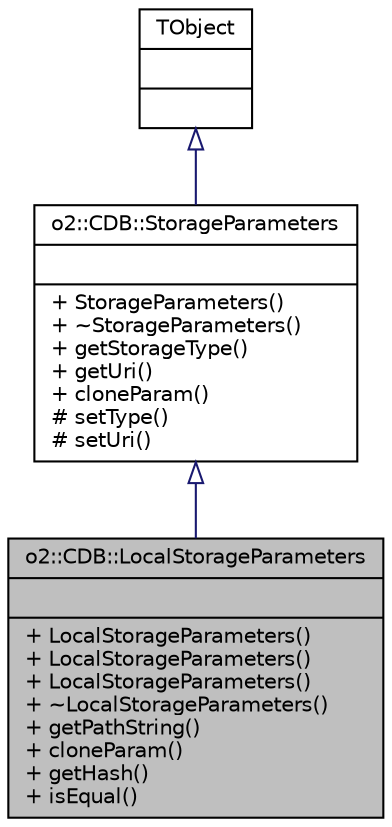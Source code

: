 digraph "o2::CDB::LocalStorageParameters"
{
 // INTERACTIVE_SVG=YES
  bgcolor="transparent";
  edge [fontname="Helvetica",fontsize="10",labelfontname="Helvetica",labelfontsize="10"];
  node [fontname="Helvetica",fontsize="10",shape=record];
  Node1 [label="{o2::CDB::LocalStorageParameters\n||+ LocalStorageParameters()\l+ LocalStorageParameters()\l+ LocalStorageParameters()\l+ ~LocalStorageParameters()\l+ getPathString()\l+ cloneParam()\l+ getHash()\l+ isEqual()\l}",height=0.2,width=0.4,color="black", fillcolor="grey75", style="filled" fontcolor="black"];
  Node2 -> Node1 [dir="back",color="midnightblue",fontsize="10",style="solid",arrowtail="onormal",fontname="Helvetica"];
  Node2 [label="{o2::CDB::StorageParameters\n||+ StorageParameters()\l+ ~StorageParameters()\l+ getStorageType()\l+ getUri()\l+ cloneParam()\l# setType()\l# setUri()\l}",height=0.2,width=0.4,color="black",URL="$d2/d64/classo2_1_1CDB_1_1StorageParameters.html"];
  Node3 -> Node2 [dir="back",color="midnightblue",fontsize="10",style="solid",arrowtail="onormal",fontname="Helvetica"];
  Node3 [label="{TObject\n||}",height=0.2,width=0.4,color="black",URL="$d5/d0f/classTObject.html"];
}
